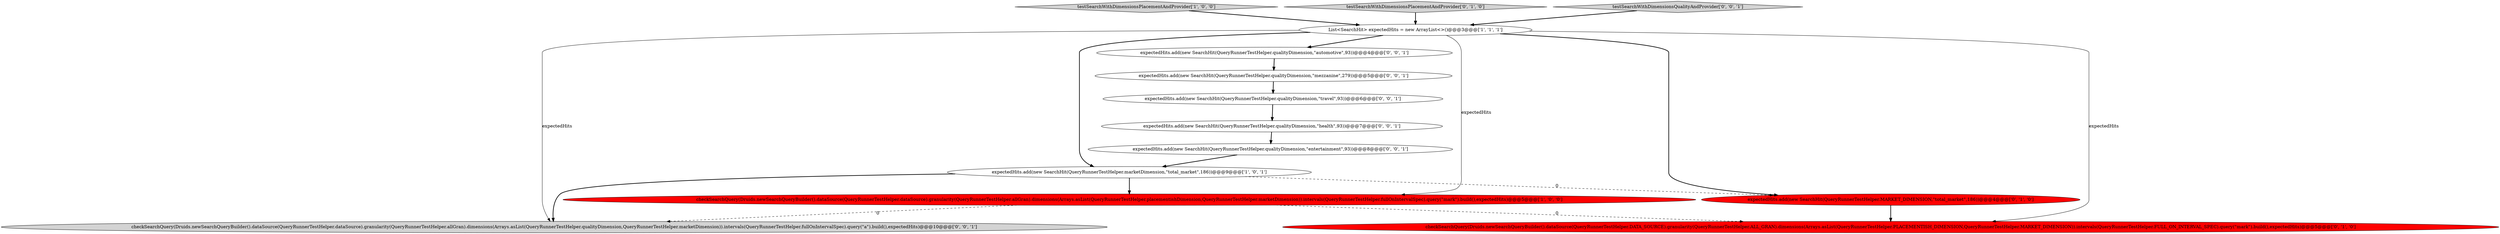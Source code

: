 digraph {
9 [style = filled, label = "expectedHits.add(new SearchHit(QueryRunnerTestHelper.qualityDimension,\"automotive\",93))@@@4@@@['0', '0', '1']", fillcolor = white, shape = ellipse image = "AAA0AAABBB3BBB"];
0 [style = filled, label = "expectedHits.add(new SearchHit(QueryRunnerTestHelper.marketDimension,\"total_market\",186))@@@9@@@['1', '0', '1']", fillcolor = white, shape = ellipse image = "AAA0AAABBB1BBB"];
3 [style = filled, label = "testSearchWithDimensionsPlacementAndProvider['1', '0', '0']", fillcolor = lightgray, shape = diamond image = "AAA0AAABBB1BBB"];
5 [style = filled, label = "expectedHits.add(new SearchHit(QueryRunnerTestHelper.MARKET_DIMENSION,\"total_market\",186))@@@4@@@['0', '1', '0']", fillcolor = red, shape = ellipse image = "AAA1AAABBB2BBB"];
1 [style = filled, label = "checkSearchQuery(Druids.newSearchQueryBuilder().dataSource(QueryRunnerTestHelper.dataSource).granularity(QueryRunnerTestHelper.allGran).dimensions(Arrays.asList(QueryRunnerTestHelper.placementishDimension,QueryRunnerTestHelper.marketDimension)).intervals(QueryRunnerTestHelper.fullOnIntervalSpec).query(\"mark\").build(),expectedHits)@@@5@@@['1', '0', '0']", fillcolor = red, shape = ellipse image = "AAA1AAABBB1BBB"];
6 [style = filled, label = "checkSearchQuery(Druids.newSearchQueryBuilder().dataSource(QueryRunnerTestHelper.DATA_SOURCE).granularity(QueryRunnerTestHelper.ALL_GRAN).dimensions(Arrays.asList(QueryRunnerTestHelper.PLACEMENTISH_DIMENSION,QueryRunnerTestHelper.MARKET_DIMENSION)).intervals(QueryRunnerTestHelper.FULL_ON_INTERVAL_SPEC).query(\"mark\").build(),expectedHits)@@@5@@@['0', '1', '0']", fillcolor = red, shape = ellipse image = "AAA1AAABBB2BBB"];
4 [style = filled, label = "testSearchWithDimensionsPlacementAndProvider['0', '1', '0']", fillcolor = lightgray, shape = diamond image = "AAA0AAABBB2BBB"];
10 [style = filled, label = "expectedHits.add(new SearchHit(QueryRunnerTestHelper.qualityDimension,\"health\",93))@@@7@@@['0', '0', '1']", fillcolor = white, shape = ellipse image = "AAA0AAABBB3BBB"];
8 [style = filled, label = "checkSearchQuery(Druids.newSearchQueryBuilder().dataSource(QueryRunnerTestHelper.dataSource).granularity(QueryRunnerTestHelper.allGran).dimensions(Arrays.asList(QueryRunnerTestHelper.qualityDimension,QueryRunnerTestHelper.marketDimension)).intervals(QueryRunnerTestHelper.fullOnIntervalSpec).query(\"a\").build(),expectedHits)@@@10@@@['0', '0', '1']", fillcolor = lightgray, shape = ellipse image = "AAA0AAABBB3BBB"];
7 [style = filled, label = "expectedHits.add(new SearchHit(QueryRunnerTestHelper.qualityDimension,\"entertainment\",93))@@@8@@@['0', '0', '1']", fillcolor = white, shape = ellipse image = "AAA0AAABBB3BBB"];
13 [style = filled, label = "expectedHits.add(new SearchHit(QueryRunnerTestHelper.qualityDimension,\"travel\",93))@@@6@@@['0', '0', '1']", fillcolor = white, shape = ellipse image = "AAA0AAABBB3BBB"];
2 [style = filled, label = "List<SearchHit> expectedHits = new ArrayList<>()@@@3@@@['1', '1', '1']", fillcolor = white, shape = ellipse image = "AAA0AAABBB1BBB"];
12 [style = filled, label = "expectedHits.add(new SearchHit(QueryRunnerTestHelper.qualityDimension,\"mezzanine\",279))@@@5@@@['0', '0', '1']", fillcolor = white, shape = ellipse image = "AAA0AAABBB3BBB"];
11 [style = filled, label = "testSearchWithDimensionsQualityAndProvider['0', '0', '1']", fillcolor = lightgray, shape = diamond image = "AAA0AAABBB3BBB"];
13->10 [style = bold, label=""];
12->13 [style = bold, label=""];
1->8 [style = dashed, label="0"];
2->0 [style = bold, label=""];
9->12 [style = bold, label=""];
7->0 [style = bold, label=""];
4->2 [style = bold, label=""];
2->9 [style = bold, label=""];
5->6 [style = bold, label=""];
3->2 [style = bold, label=""];
0->5 [style = dashed, label="0"];
2->6 [style = solid, label="expectedHits"];
10->7 [style = bold, label=""];
0->1 [style = bold, label=""];
1->6 [style = dashed, label="0"];
11->2 [style = bold, label=""];
2->1 [style = solid, label="expectedHits"];
2->5 [style = bold, label=""];
2->8 [style = solid, label="expectedHits"];
0->8 [style = bold, label=""];
}
